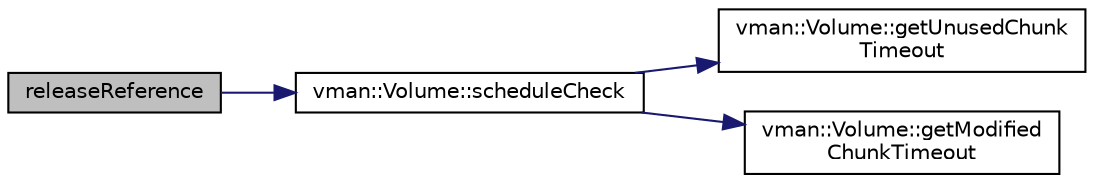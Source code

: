 digraph "releaseReference"
{
  bgcolor="transparent";
  edge [fontname="Helvetica",fontsize="10",labelfontname="Helvetica",labelfontsize="10"];
  node [fontname="Helvetica",fontsize="10",shape=record];
  rankdir="LR";
  Node1 [label="releaseReference",height=0.2,width=0.4,color="black", fillcolor="grey75", style="filled" fontcolor="black"];
  Node1 -> Node2 [color="midnightblue",fontsize="10",style="solid",fontname="Helvetica"];
  Node2 [label="vman::Volume::scheduleCheck",height=0.2,width=0.4,color="black",URL="$classvman_1_1_volume.html#a15f313adc5b5c72e590243a700d86209",tooltip="Schedules tasks that will be run in the future."];
  Node2 -> Node3 [color="midnightblue",fontsize="10",style="solid",fontname="Helvetica"];
  Node3 [label="vman::Volume::getUnusedChunk\lTimeout",height=0.2,width=0.4,color="black",URL="$classvman_1_1_volume.html#ad552a1782ffef3cad60b3d36fe9fdc38",tooltip="Timeout after that unreferenced chunks are unloaded."];
  Node2 -> Node4 [color="midnightblue",fontsize="10",style="solid",fontname="Helvetica"];
  Node4 [label="vman::Volume::getModified\lChunkTimeout",height=0.2,width=0.4,color="black",URL="$classvman_1_1_volume.html#a18d7cee2391a1a29a93b1ea46dba7c52",tooltip="Timeout after that modified chunks are saved to disk."];
}
